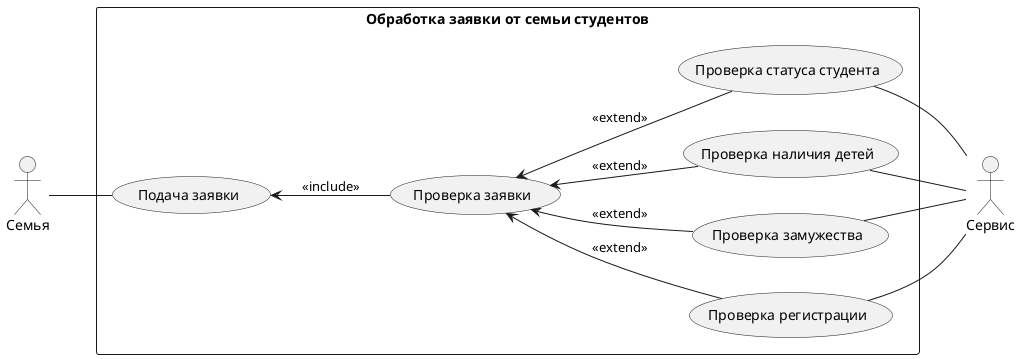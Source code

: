 @startuml
left to right direction
actor "Сервис" as sr
actor "Семья" as f

rectangle "Обработка заявки от семьи студентов" {
  usecase "Проверка заявки" as UC0
  usecase "Проверка статуса студента" as UC1
  usecase "Проверка наличия детей" as UC2
  usecase "Проверка замужества" as UC3
  usecase "Проверка регистрации" as UC4
  usecase "Подача заявки" as UC5
}

f -- UC5

UC1 -- sr
UC2 -- sr
UC3 -- sr
UC4 -- sr

UC5 <-- UC0 : <<include>>

UC0 <-- UC1 : <<extend>>
UC0 <-- UC2 : <<extend>>
UC0 <-- UC3 : <<extend>>
UC0 <-- UC4 : <<extend>>
@enduml